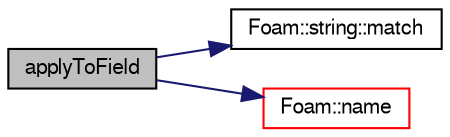 digraph "applyToField"
{
  bgcolor="transparent";
  edge [fontname="FreeSans",fontsize="10",labelfontname="FreeSans",labelfontsize="10"];
  node [fontname="FreeSans",fontsize="10",shape=record];
  rankdir="LR";
  Node322 [label="applyToField",height=0.2,width=0.4,color="black", fillcolor="grey75", style="filled", fontcolor="black"];
  Node322 -> Node323 [color="midnightblue",fontsize="10",style="solid",fontname="FreeSans"];
  Node323 [label="Foam::string::match",height=0.2,width=0.4,color="black",URL="$a28250.html#ad5a83069d616966d5397efd0edcfc939",tooltip="True when strings match literally. "];
  Node322 -> Node324 [color="midnightblue",fontsize="10",style="solid",fontname="FreeSans"];
  Node324 [label="Foam::name",height=0.2,width=0.4,color="red",URL="$a21124.html#adcb0df2bd4953cb6bb390272d8263c3a",tooltip="Return a string representation of a complex. "];
}
